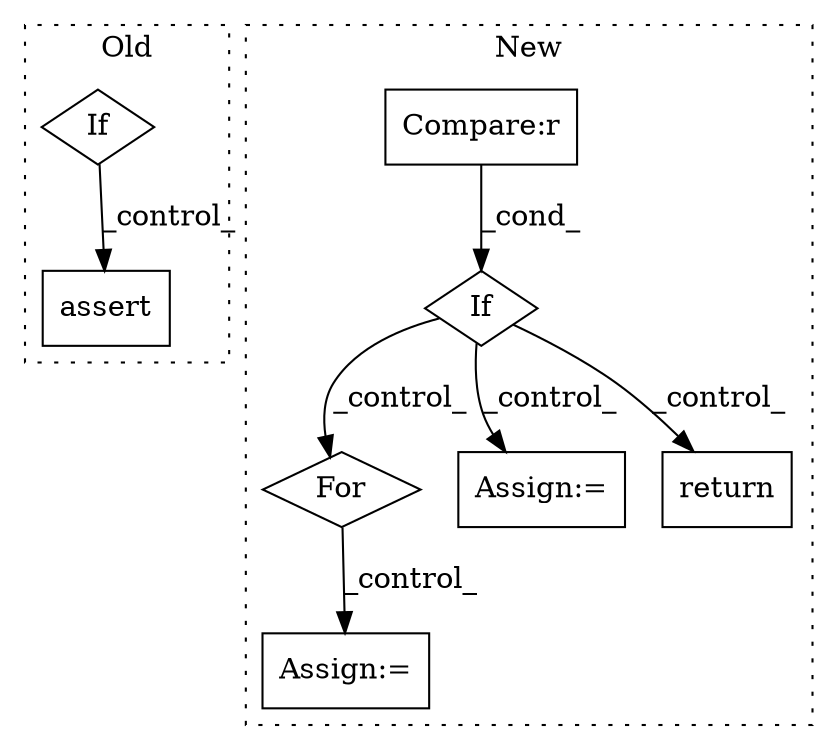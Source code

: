 digraph G {
subgraph cluster0 {
1 [label="assert" a="65" s="3123" l="7" shape="box"];
8 [label="If" a="96" s="3067" l="3" shape="diamond"];
label = "Old";
style="dotted";
}
subgraph cluster1 {
2 [label="For" a="107" s="3832,3856" l="4,14" shape="diamond"];
3 [label="Assign:=" a="68" s="3880" l="3" shape="box"];
4 [label="If" a="96" s="3773" l="3" shape="diamond"];
5 [label="Assign:=" a="68" s="3818" l="3" shape="box"];
6 [label="Compare:r" a="40" s="3776" l="12" shape="box"];
7 [label="return" a="93" s="3802" l="6" shape="box"];
label = "New";
style="dotted";
}
2 -> 3 [label="_control_"];
4 -> 5 [label="_control_"];
4 -> 2 [label="_control_"];
4 -> 7 [label="_control_"];
6 -> 4 [label="_cond_"];
8 -> 1 [label="_control_"];
}